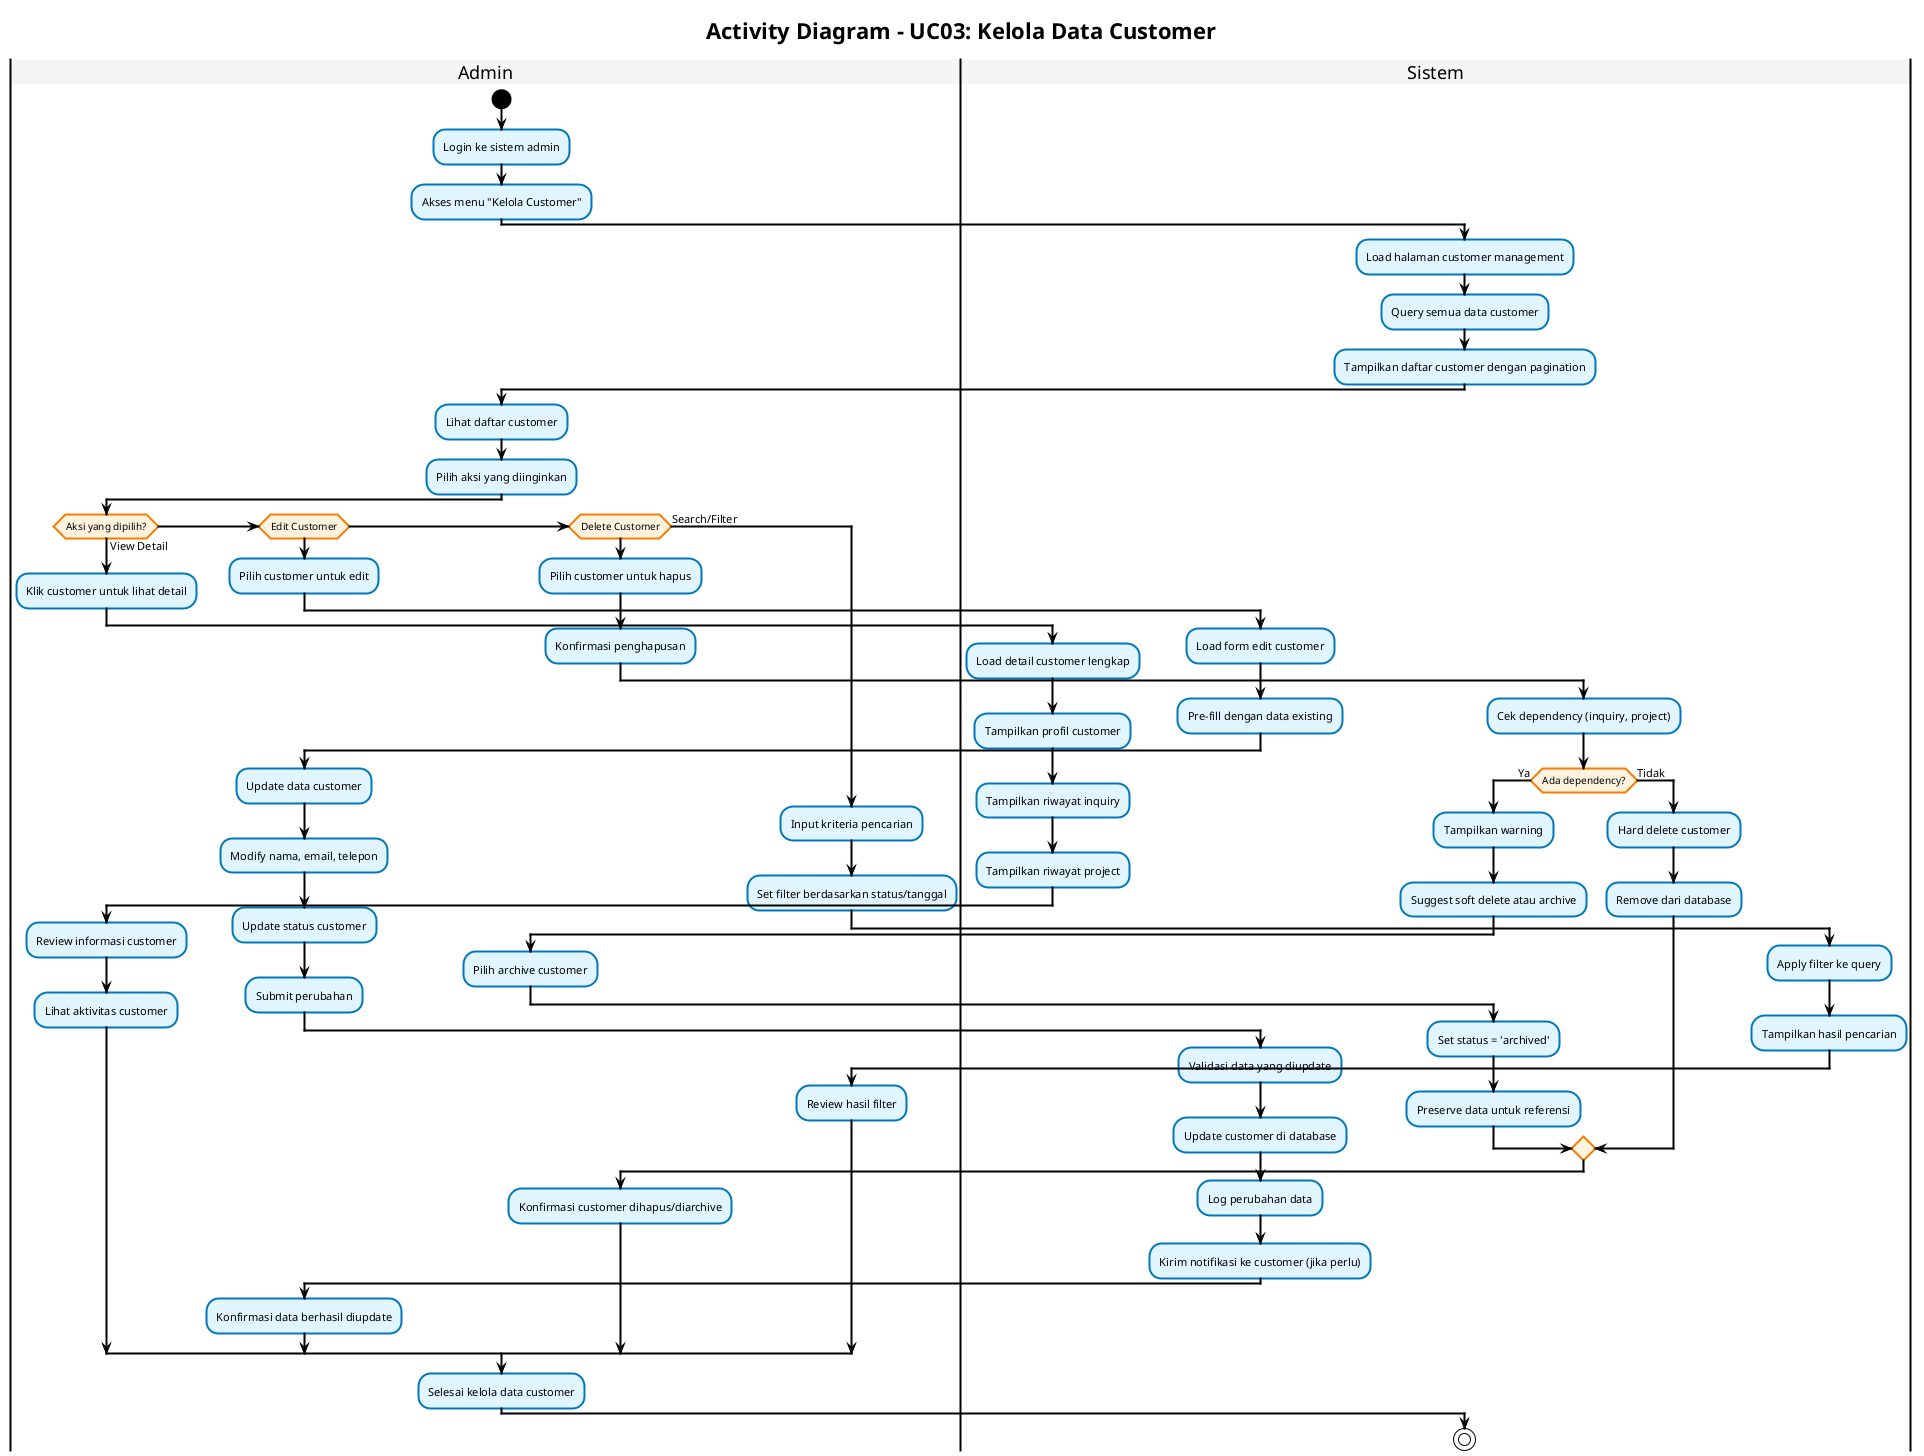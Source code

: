 @startuml

!theme plain
skinparam backgroundColor white
skinparam shadowing false
skinparam handwritten false

' Styling UML BPMN yang tegas dan standar
skinparam activity {
    BackgroundColor #E1F5FE
    BorderColor #0277BD
    BorderThickness 2
    FontSize 11
}

skinparam activityDiamond {
    BackgroundColor #FFF3E0
    BorderColor #F57C00
    BorderThickness 2
    FontSize 10
}

skinparam activityStart {
    Color black
}

skinparam activityEnd {
    Color black
}

skinparam arrow {
    Color black
    Thickness 2
}

skinparam swimlane {
    BorderColor black
    BorderThickness 2
    TitleBackgroundColor #F5F5F5
}

skinparam linetype ortho
skinparam nodesep 20
skinparam ranksep 30

title **Activity Diagram - UC03: Kelola Data Customer**

|Admin|
start
:Login ke sistem admin;
:Akses menu "Kelola Customer";

|Sistem|
:Load halaman customer management;
:Query semua data customer;
:Tampilkan daftar customer dengan pagination;

|Admin|
:Lihat daftar customer;
:Pilih aksi yang diinginkan;

if (Aksi yang dipilih?) then (View Detail)
  :Klik customer untuk lihat detail;
  
  |Sistem|
  :Load detail customer lengkap;
  :Tampilkan profil customer;
  :Tampilkan riwayat inquiry;
  :Tampilkan riwayat project;
  
  |Admin|
  :Review informasi customer;
  :Lihat aktivitas customer;
else if (Edit Customer)
  :Pilih customer untuk edit;
  
  |Sistem|
  :Load form edit customer;
  :Pre-fill dengan data existing;
  
  |Admin|
  :Update data customer;
  :Modify nama, email, telepon;
  :Update status customer;
  :Submit perubahan;
  
  |Sistem|
  :Validasi data yang diupdate;
  :Update customer di database;
  :Log perubahan data;
  :Kirim notifikasi ke customer (jika perlu);
  
  |Admin|
  :Konfirmasi data berhasil diupdate;
else if (Delete Customer)
  :Pilih customer untuk hapus;
  :Konfirmasi penghapusan;
  
  |Sistem|
  :Cek dependency (inquiry, project);
  
  if (Ada dependency?) then (Ya)
    :Tampilkan warning;
    :Suggest soft delete atau archive;
    
    |Admin|
    :Pilih archive customer;
    
    |Sistem|
    :Set status = 'archived';
    :Preserve data untuk referensi;
  else (Tidak)
    :Hard delete customer;
    :Remove dari database;
  endif
  
  |Admin|
  :Konfirmasi customer dihapus/diarchive;
else (Search/Filter)
  :Input kriteria pencarian;
  :Set filter berdasarkan status/tanggal;
  
  |Sistem|
  :Apply filter ke query;
  :Tampilkan hasil pencarian;
  
  |Admin|
  :Review hasil filter;
endif

' MERGE POINT - All paths converge here
|Admin|
:Selesai kelola data customer;

|Sistem|
' SINGLE END POINT
stop

@enduml
